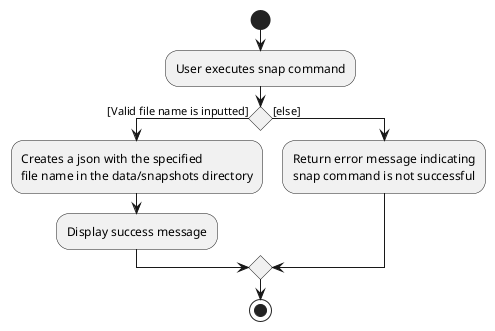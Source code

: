 @startuml
start
:User executes snap command;

'Since the beta syntax does not support placing the condition outside the
'diamond we place it as the true branch instead.

if () then ([Valid file name is inputted])
    :Creates a json with the specified
    file name in the data/snapshots directory;
    :Display success message;
else ([else])
    :Return error message indicating
    snap command is not successful;
endif
stop
@enduml
